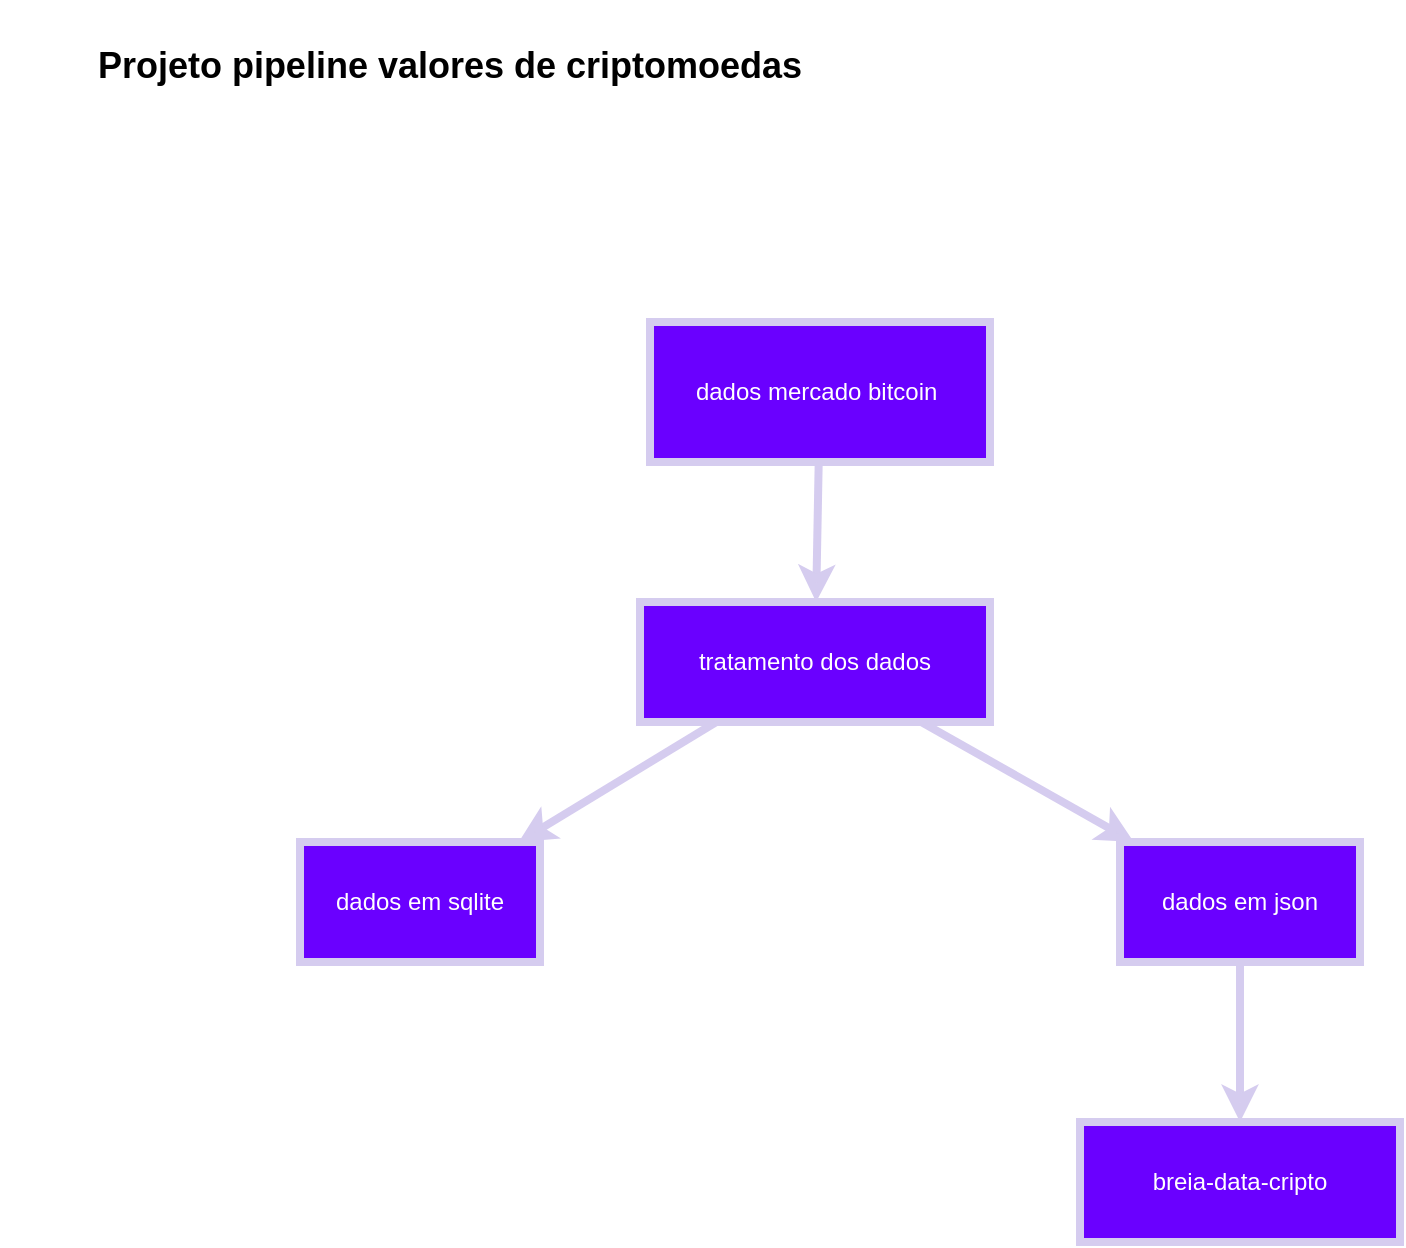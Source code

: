 <mxfile>
    <diagram id="a5GeyBs4f6B5eD670r9b" name="Page-1">
        <mxGraphModel dx="2340" dy="733" grid="1" gridSize="10" guides="1" tooltips="1" connect="1" arrows="1" fold="1" page="1" pageScale="1" pageWidth="850" pageHeight="1100" math="0" shadow="0">
            <root>
                <mxCell id="0"/>
                <mxCell id="1" parent="0"/>
                <mxCell id="4" value="" style="edgeStyle=none;html=1;strokeColor=#d5ccef;fillColor=#6a00ff;strokeWidth=4;shadow=0;" edge="1" parent="1" source="2" target="3">
                    <mxGeometry relative="1" as="geometry"/>
                </mxCell>
                <mxCell id="2" value="dados mercado bitcoin&amp;nbsp;" style="whiteSpace=wrap;html=1;fillColor=#6a00ff;fontColor=#ffffff;strokeColor=#d5ccef;strokeWidth=4;shadow=0;" vertex="1" parent="1">
                    <mxGeometry x="335" y="170" width="170" height="70" as="geometry"/>
                </mxCell>
                <mxCell id="6" value="" style="edgeStyle=none;html=1;strokeColor=#d5ccef;fillColor=#6a00ff;strokeWidth=4;shadow=0;" edge="1" parent="1" source="3" target="5">
                    <mxGeometry relative="1" as="geometry"/>
                </mxCell>
                <mxCell id="8" value="" style="edgeStyle=none;html=1;strokeColor=#d5ccef;fillColor=#6a00ff;strokeWidth=4;shadow=0;" edge="1" parent="1" source="3" target="7">
                    <mxGeometry relative="1" as="geometry"/>
                </mxCell>
                <mxCell id="3" value="tratamento dos dados" style="whiteSpace=wrap;html=1;strokeColor=#d5ccef;fillColor=#6a00ff;fontColor=#ffffff;strokeWidth=4;shadow=0;" vertex="1" parent="1">
                    <mxGeometry x="330" y="310" width="175" height="60" as="geometry"/>
                </mxCell>
                <mxCell id="12" value="" style="edgeStyle=none;html=1;fontSize=18;strokeColor=#d5ccef;fillColor=#6a00ff;strokeWidth=4;shadow=0;" edge="1" parent="1" source="5" target="11">
                    <mxGeometry relative="1" as="geometry"/>
                </mxCell>
                <mxCell id="5" value="dados em json" style="whiteSpace=wrap;html=1;strokeColor=#d5ccef;fillColor=#6a00ff;fontColor=#ffffff;strokeWidth=4;shadow=0;" vertex="1" parent="1">
                    <mxGeometry x="570" y="430" width="120" height="60" as="geometry"/>
                </mxCell>
                <mxCell id="7" value="dados em sqlite" style="whiteSpace=wrap;html=1;fillColor=#6a00ff;fontColor=#ffffff;strokeColor=#d5ccef;strokeWidth=4;shadow=0;" vertex="1" parent="1">
                    <mxGeometry x="160" y="430" width="120" height="60" as="geometry"/>
                </mxCell>
                <mxCell id="9" value="&lt;h1&gt;&lt;font style=&quot;font-size: 18px;&quot;&gt;Projeto pipeline valores de criptomoedas&lt;/font&gt;&lt;/h1&gt;" style="text;strokeColor=none;align=center;fillColor=none;html=1;verticalAlign=middle;whiteSpace=wrap;rounded=0;" vertex="1" parent="1">
                    <mxGeometry x="10" y="10" width="450" height="60" as="geometry"/>
                </mxCell>
                <mxCell id="11" value="breia-data-cripto" style="whiteSpace=wrap;html=1;strokeColor=#d5ccef;fillColor=#6a00ff;fontColor=#ffffff;strokeWidth=4;shadow=0;" vertex="1" parent="1">
                    <mxGeometry x="550" y="570" width="160" height="60" as="geometry"/>
                </mxCell>
            </root>
        </mxGraphModel>
    </diagram>
</mxfile>